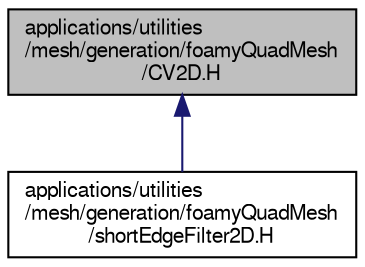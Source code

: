 digraph "applications/utilities/mesh/generation/foamyQuadMesh/CV2D.H"
{
  bgcolor="transparent";
  edge [fontname="FreeSans",fontsize="10",labelfontname="FreeSans",labelfontsize="10"];
  node [fontname="FreeSans",fontsize="10",shape=record];
  Node290 [label="applications/utilities\l/mesh/generation/foamyQuadMesh\l/CV2D.H",height=0.2,width=0.4,color="black", fillcolor="grey75", style="filled", fontcolor="black"];
  Node290 -> Node291 [dir="back",color="midnightblue",fontsize="10",style="solid",fontname="FreeSans"];
  Node291 [label="applications/utilities\l/mesh/generation/foamyQuadMesh\l/shortEdgeFilter2D.H",height=0.2,width=0.4,color="black",URL="$a18494.html"];
}
